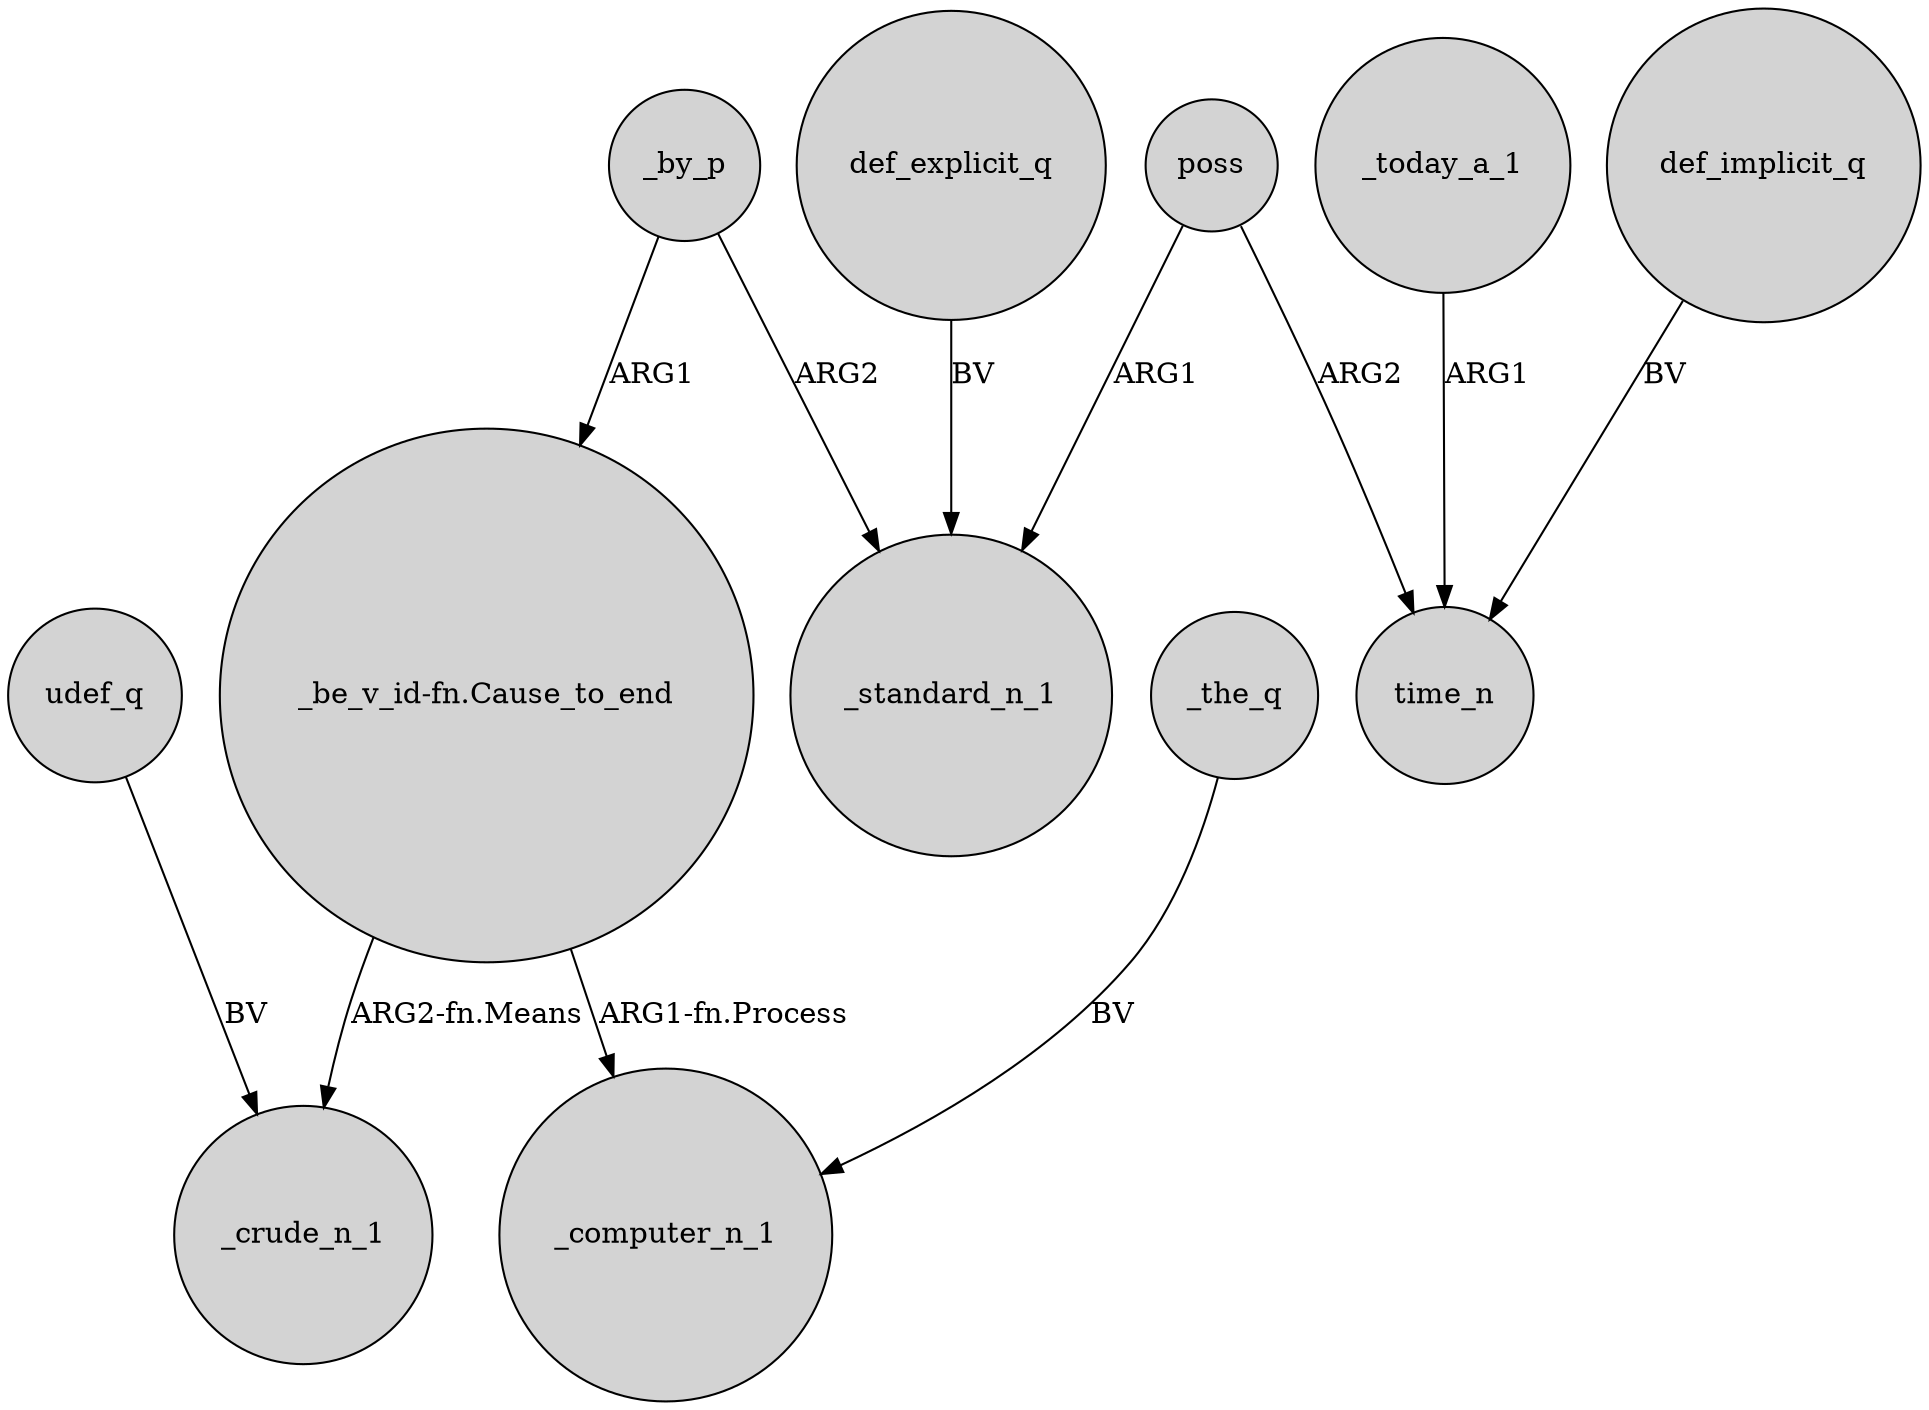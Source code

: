 digraph {
	node [shape=circle style=filled]
	poss -> _standard_n_1 [label=ARG1]
	def_explicit_q -> _standard_n_1 [label=BV]
	_today_a_1 -> time_n [label=ARG1]
	_by_p -> _standard_n_1 [label=ARG2]
	"_be_v_id-fn.Cause_to_end" -> _crude_n_1 [label="ARG2-fn.Means"]
	udef_q -> _crude_n_1 [label=BV]
	def_implicit_q -> time_n [label=BV]
	_by_p -> "_be_v_id-fn.Cause_to_end" [label=ARG1]
	poss -> time_n [label=ARG2]
	_the_q -> _computer_n_1 [label=BV]
	"_be_v_id-fn.Cause_to_end" -> _computer_n_1 [label="ARG1-fn.Process"]
}
